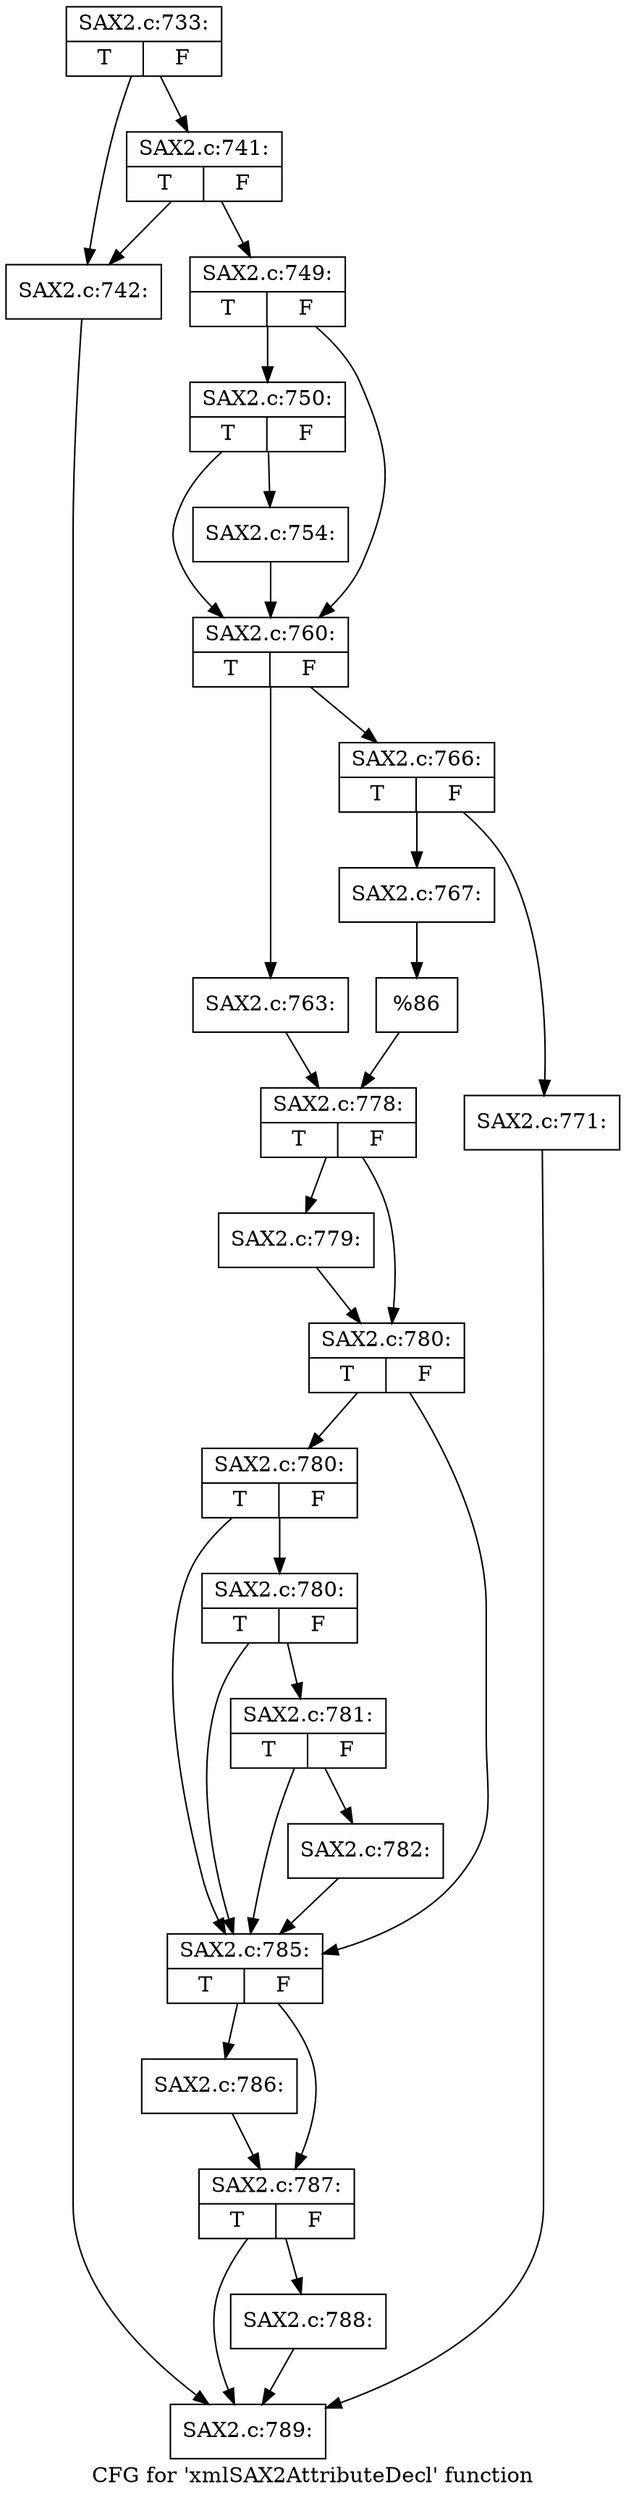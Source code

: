 digraph "CFG for 'xmlSAX2AttributeDecl' function" {
	label="CFG for 'xmlSAX2AttributeDecl' function";

	Node0x417e7c0 [shape=record,label="{SAX2.c:733:|{<s0>T|<s1>F}}"];
	Node0x417e7c0 -> Node0x4182090;
	Node0x417e7c0 -> Node0x4182130;
	Node0x4182130 [shape=record,label="{SAX2.c:741:|{<s0>T|<s1>F}}"];
	Node0x4182130 -> Node0x4182090;
	Node0x4182130 -> Node0x41820e0;
	Node0x4182090 [shape=record,label="{SAX2.c:742:}"];
	Node0x4182090 -> Node0x418bb20;
	Node0x41820e0 [shape=record,label="{SAX2.c:749:|{<s0>T|<s1>F}}"];
	Node0x41820e0 -> Node0x4182910;
	Node0x41820e0 -> Node0x41828c0;
	Node0x4182910 [shape=record,label="{SAX2.c:750:|{<s0>T|<s1>F}}"];
	Node0x4182910 -> Node0x4182870;
	Node0x4182910 -> Node0x41828c0;
	Node0x4182870 [shape=record,label="{SAX2.c:754:}"];
	Node0x4182870 -> Node0x41828c0;
	Node0x41828c0 [shape=record,label="{SAX2.c:760:|{<s0>T|<s1>F}}"];
	Node0x41828c0 -> Node0x4184030;
	Node0x41828c0 -> Node0x41840e0;
	Node0x4184030 [shape=record,label="{SAX2.c:763:}"];
	Node0x4184030 -> Node0x4182d20;
	Node0x41840e0 [shape=record,label="{SAX2.c:766:|{<s0>T|<s1>F}}"];
	Node0x41840e0 -> Node0x40dd210;
	Node0x41840e0 -> Node0x41874d0;
	Node0x40dd210 [shape=record,label="{SAX2.c:767:}"];
	Node0x40dd210 -> Node0x40dd500;
	Node0x41874d0 [shape=record,label="{SAX2.c:771:}"];
	Node0x41874d0 -> Node0x418bb20;
	Node0x40dd500 [shape=record,label="{%86}"];
	Node0x40dd500 -> Node0x4182d20;
	Node0x4182d20 [shape=record,label="{SAX2.c:778:|{<s0>T|<s1>F}}"];
	Node0x4182d20 -> Node0x412ca00;
	Node0x4182d20 -> Node0x40be430;
	Node0x412ca00 [shape=record,label="{SAX2.c:779:}"];
	Node0x412ca00 -> Node0x40be430;
	Node0x40be430 [shape=record,label="{SAX2.c:780:|{<s0>T|<s1>F}}"];
	Node0x40be430 -> Node0x4189dd0;
	Node0x40be430 -> Node0x41895e0;
	Node0x4189dd0 [shape=record,label="{SAX2.c:780:|{<s0>T|<s1>F}}"];
	Node0x4189dd0 -> Node0x4189d50;
	Node0x4189dd0 -> Node0x41895e0;
	Node0x4189d50 [shape=record,label="{SAX2.c:780:|{<s0>T|<s1>F}}"];
	Node0x4189d50 -> Node0x4189cd0;
	Node0x4189d50 -> Node0x41895e0;
	Node0x4189cd0 [shape=record,label="{SAX2.c:781:|{<s0>T|<s1>F}}"];
	Node0x4189cd0 -> Node0x412cb70;
	Node0x4189cd0 -> Node0x41895e0;
	Node0x412cb70 [shape=record,label="{SAX2.c:782:}"];
	Node0x412cb70 -> Node0x41895e0;
	Node0x41895e0 [shape=record,label="{SAX2.c:785:|{<s0>T|<s1>F}}"];
	Node0x41895e0 -> Node0x418afe0;
	Node0x41895e0 -> Node0x418b250;
	Node0x418afe0 [shape=record,label="{SAX2.c:786:}"];
	Node0x418afe0 -> Node0x418b250;
	Node0x418b250 [shape=record,label="{SAX2.c:787:|{<s0>T|<s1>F}}"];
	Node0x418b250 -> Node0x418bad0;
	Node0x418b250 -> Node0x418bb20;
	Node0x418bad0 [shape=record,label="{SAX2.c:788:}"];
	Node0x418bad0 -> Node0x418bb20;
	Node0x418bb20 [shape=record,label="{SAX2.c:789:}"];
}
